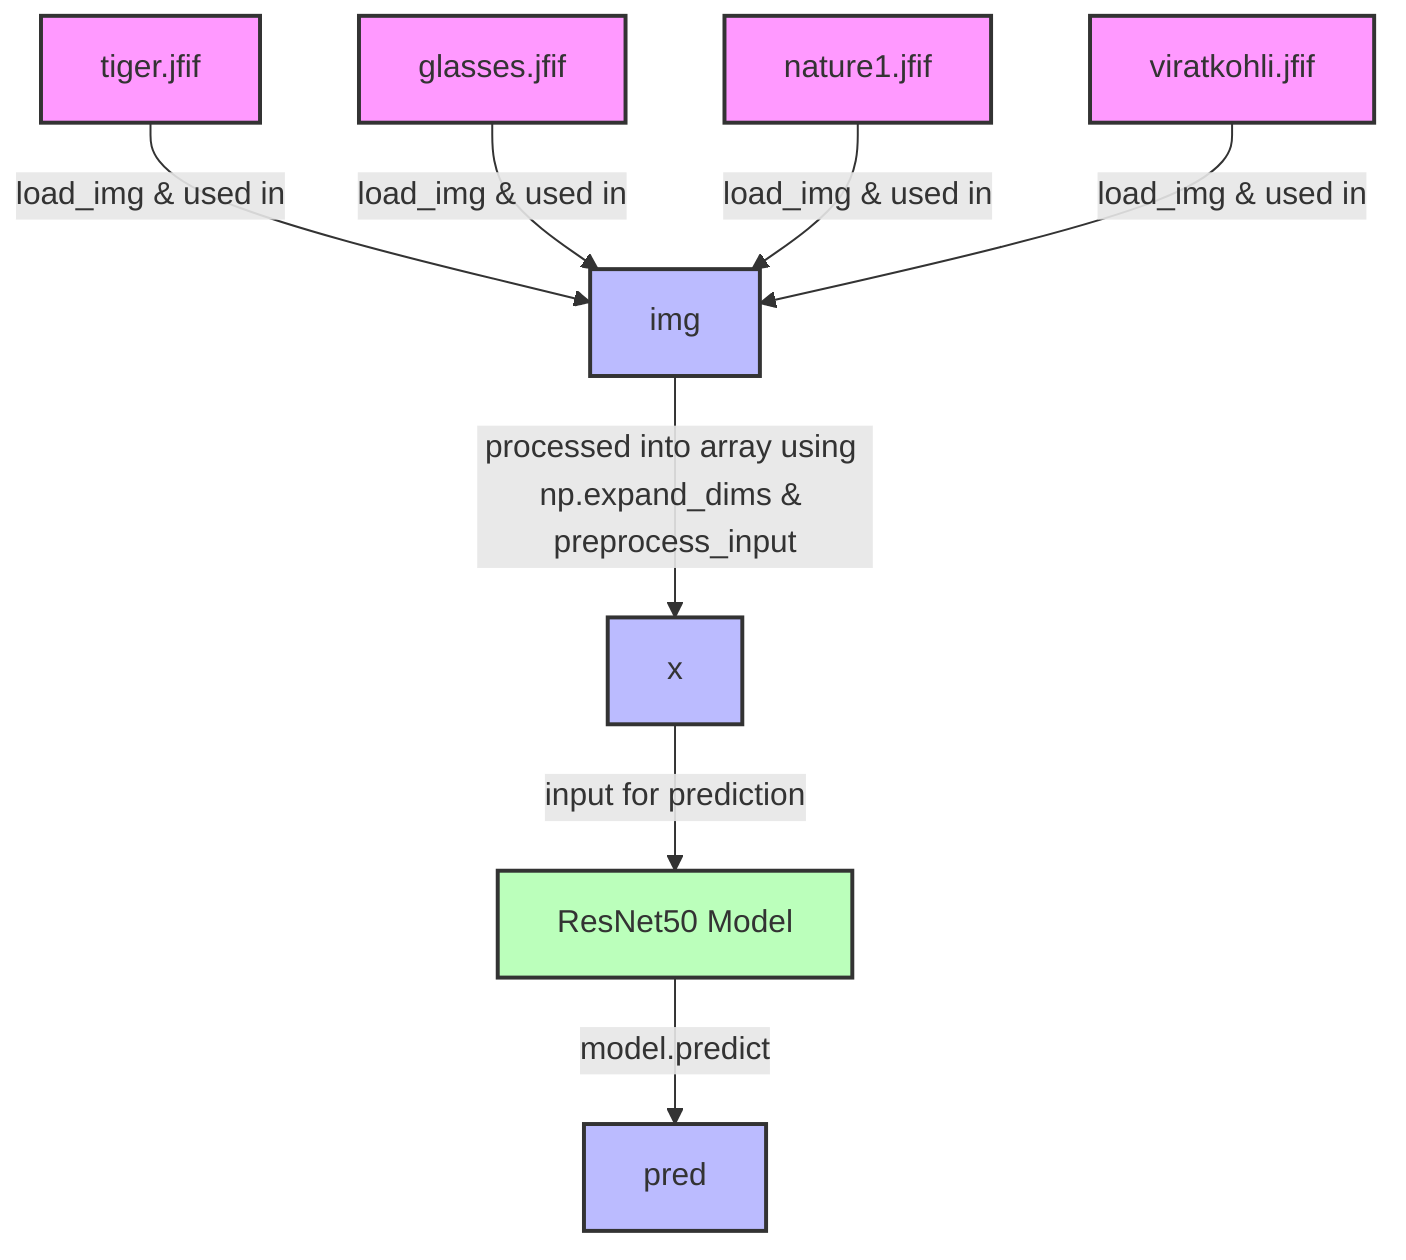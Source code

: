 flowchart TD

    %% Data source nodes
    A1["tiger.jfif"]:::dataSource
    A2["glasses.jfif"]:::dataSource
    A3["nature1.jfif"]:::dataSource
    A4["viratkohli.jfif"]:::dataSource
    
    %% Data processing nodes
    B1["img"]:::dataVariable
    B2["x"]:::dataVariable

    %% Model node
    C1["ResNet50 Model"]:::model

    %% Prediction node
    D1["pred"]:::dataVariable

    %% Data flow connections
    A1 -->|load_img & used in| B1
    A2 -->|load_img & used in| B1
    A3 -->|load_img & used in| B1
    A4 -->|load_img & used in| B1

    B1 -->|processed into array using np.expand_dims & preprocess_input| B2
    B2 -->|input for prediction| C1
    C1 -->|model.predict| D1
    
    %% Decorations and styles
    classDef dataSource fill:#f9f,stroke:#333,stroke-width:2px;
    classDef dataVariable fill:#bbf,stroke:#333,stroke-width:2px;
    classDef model fill:#bfb,stroke:#333,stroke-width:2px;